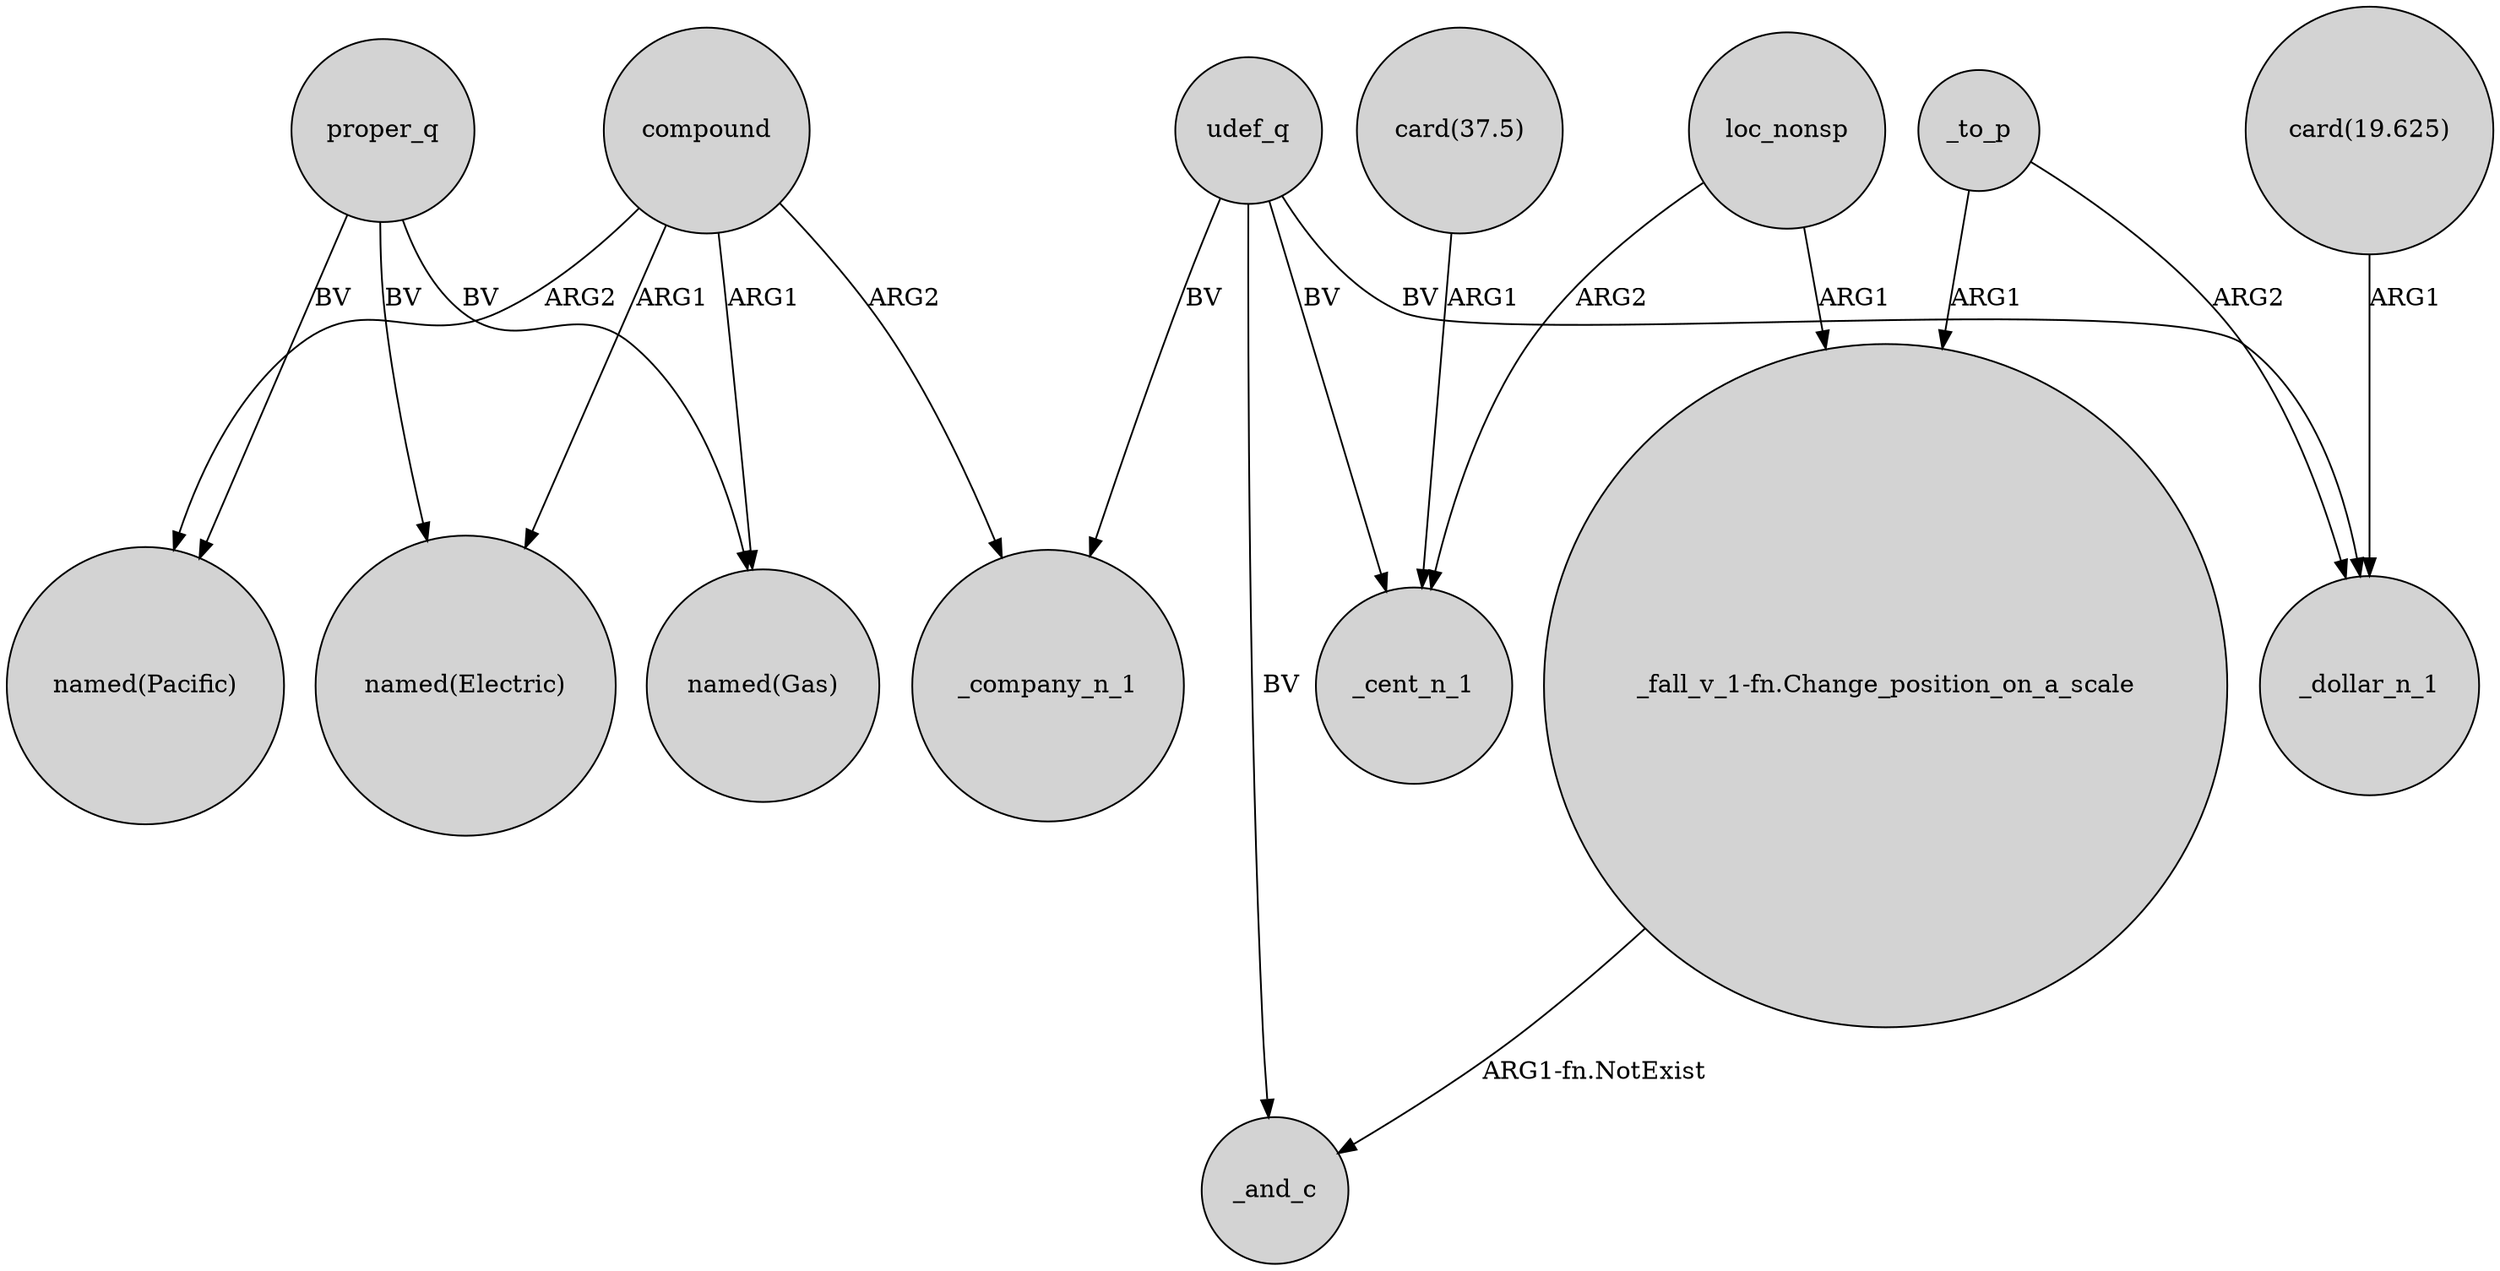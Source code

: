digraph {
	node [shape=circle style=filled]
	compound -> "named(Pacific)" [label=ARG2]
	loc_nonsp -> _cent_n_1 [label=ARG2]
	compound -> "named(Electric)" [label=ARG1]
	loc_nonsp -> "_fall_v_1-fn.Change_position_on_a_scale" [label=ARG1]
	_to_p -> "_fall_v_1-fn.Change_position_on_a_scale" [label=ARG1]
	_to_p -> _dollar_n_1 [label=ARG2]
	"card(19.625)" -> _dollar_n_1 [label=ARG1]
	proper_q -> "named(Electric)" [label=BV]
	proper_q -> "named(Gas)" [label=BV]
	udef_q -> _and_c [label=BV]
	"_fall_v_1-fn.Change_position_on_a_scale" -> _and_c [label="ARG1-fn.NotExist"]
	udef_q -> _cent_n_1 [label=BV]
	proper_q -> "named(Pacific)" [label=BV]
	udef_q -> _company_n_1 [label=BV]
	compound -> _company_n_1 [label=ARG2]
	udef_q -> _dollar_n_1 [label=BV]
	compound -> "named(Gas)" [label=ARG1]
	"card(37.5)" -> _cent_n_1 [label=ARG1]
}
